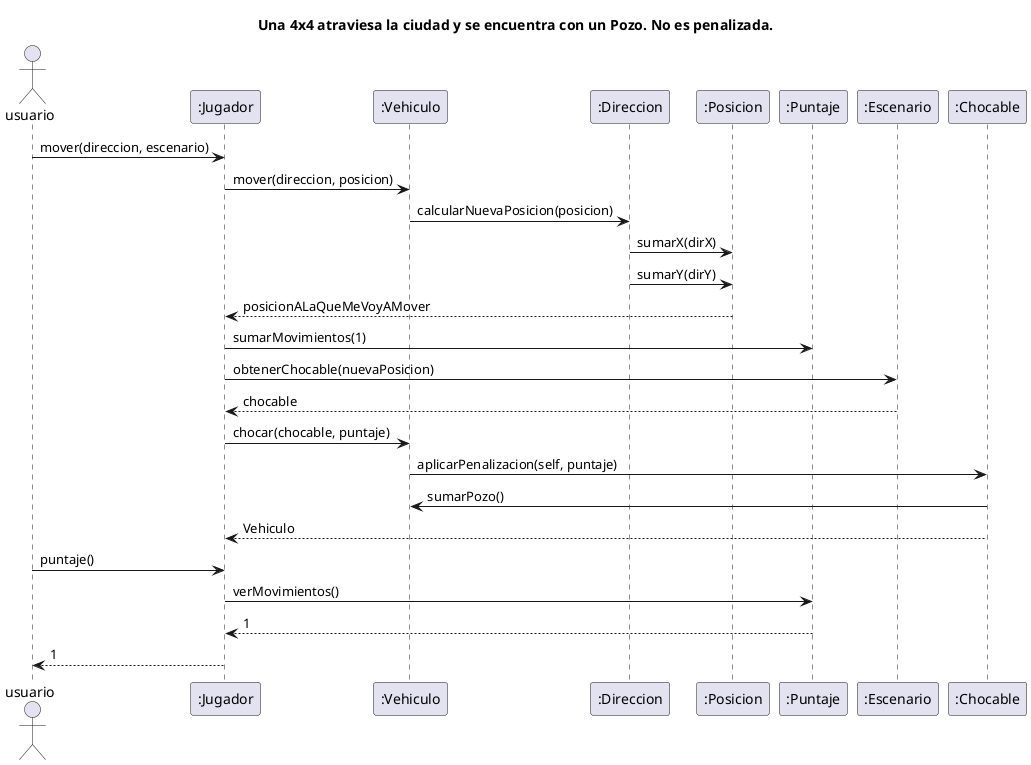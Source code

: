 @startuml
title Una 4x4 atraviesa la ciudad y se encuentra con un Pozo. No es penalizada.
Actor usuario

"usuario" -> ":Jugador": mover(direccion, escenario)
":Jugador" -> ":Vehiculo": mover(direccion, posicion)
":Vehiculo" -> ":Direccion": calcularNuevaPosicion(posicion)
":Direccion" -> ":Posicion": sumarX(dirX)
":Direccion" -> ":Posicion": sumarY(dirY)
":Posicion" --> ":Jugador": posicionALaQueMeVoyAMover
":Jugador" -> ":Puntaje": sumarMovimientos(1)
":Jugador" -> ":Escenario": obtenerChocable(nuevaPosicion)
":Escenario" --> ":Jugador": chocable
":Jugador" -> ":Vehiculo": chocar(chocable, puntaje)
":Vehiculo" -> ":Chocable": aplicarPenalizacion(self, puntaje)
":Chocable" -> ":Vehiculo" : sumarPozo()
":Chocable" --> ":Jugador" : Vehiculo

"usuario" -> ":Jugador": puntaje()
":Jugador" -> ":Puntaje": verMovimientos()
return 1
":Jugador" --> "usuario" : 1

@enduml